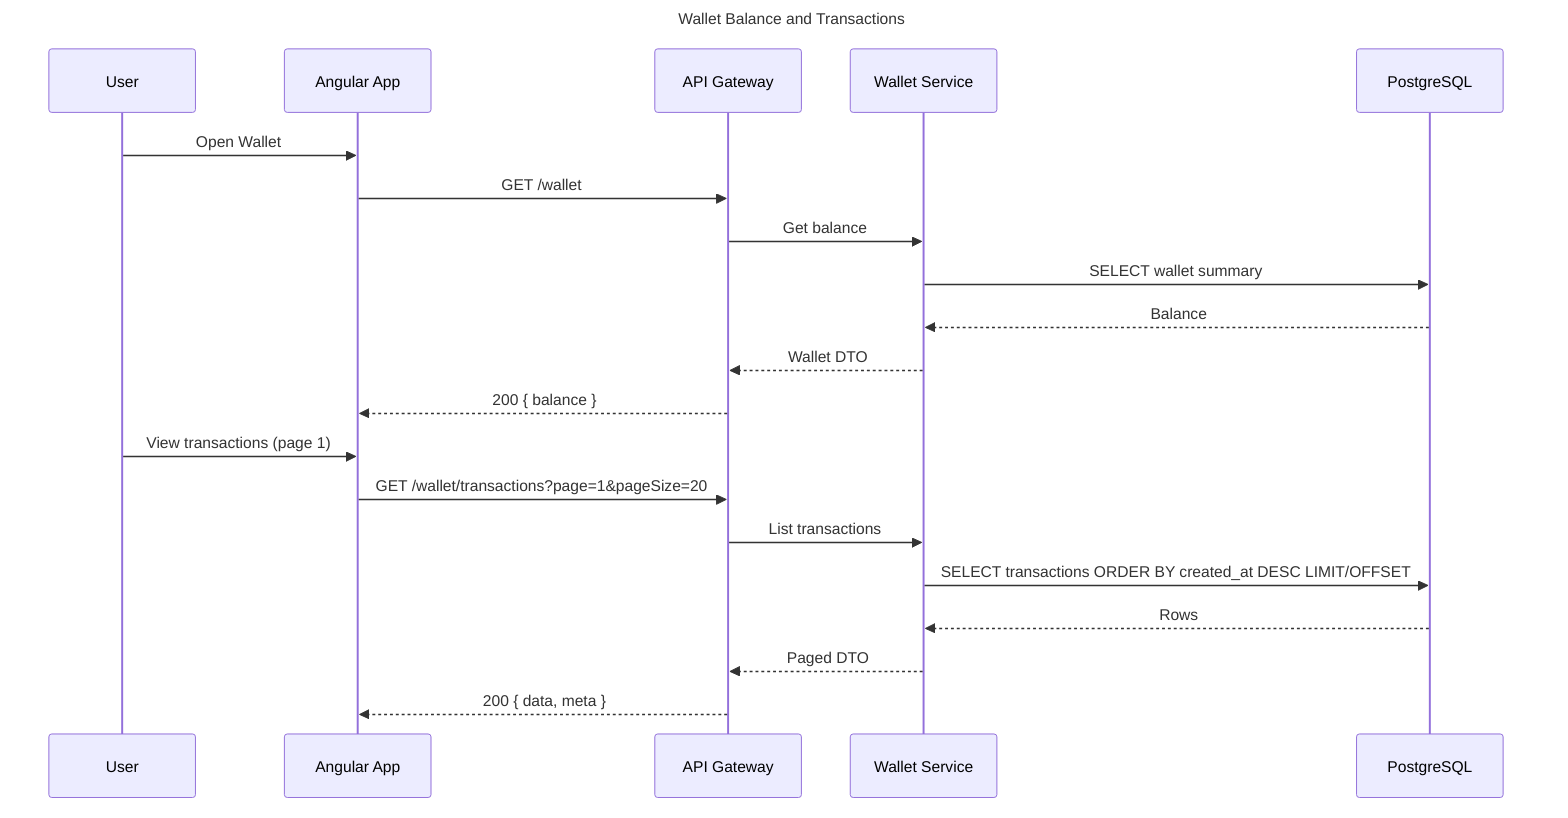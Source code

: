 sequenceDiagram
  title Wallet Balance and Transactions
  participant U as User
  participant FE as Angular App
  participant API as API Gateway
  participant Wal as Wallet Service
  participant DB as PostgreSQL

  U->>FE: Open Wallet
  FE->>API: GET /wallet
  API->>Wal: Get balance
  Wal->>DB: SELECT wallet summary
  DB-->>Wal: Balance
  Wal-->>API: Wallet DTO
  API-->>FE: 200 { balance }

  U->>FE: View transactions (page 1)
  FE->>API: GET /wallet/transactions?page=1&pageSize=20
  API->>Wal: List transactions
  Wal->>DB: SELECT transactions ORDER BY created_at DESC LIMIT/OFFSET
  DB-->>Wal: Rows
  Wal-->>API: Paged DTO
  API-->>FE: 200 { data, meta }